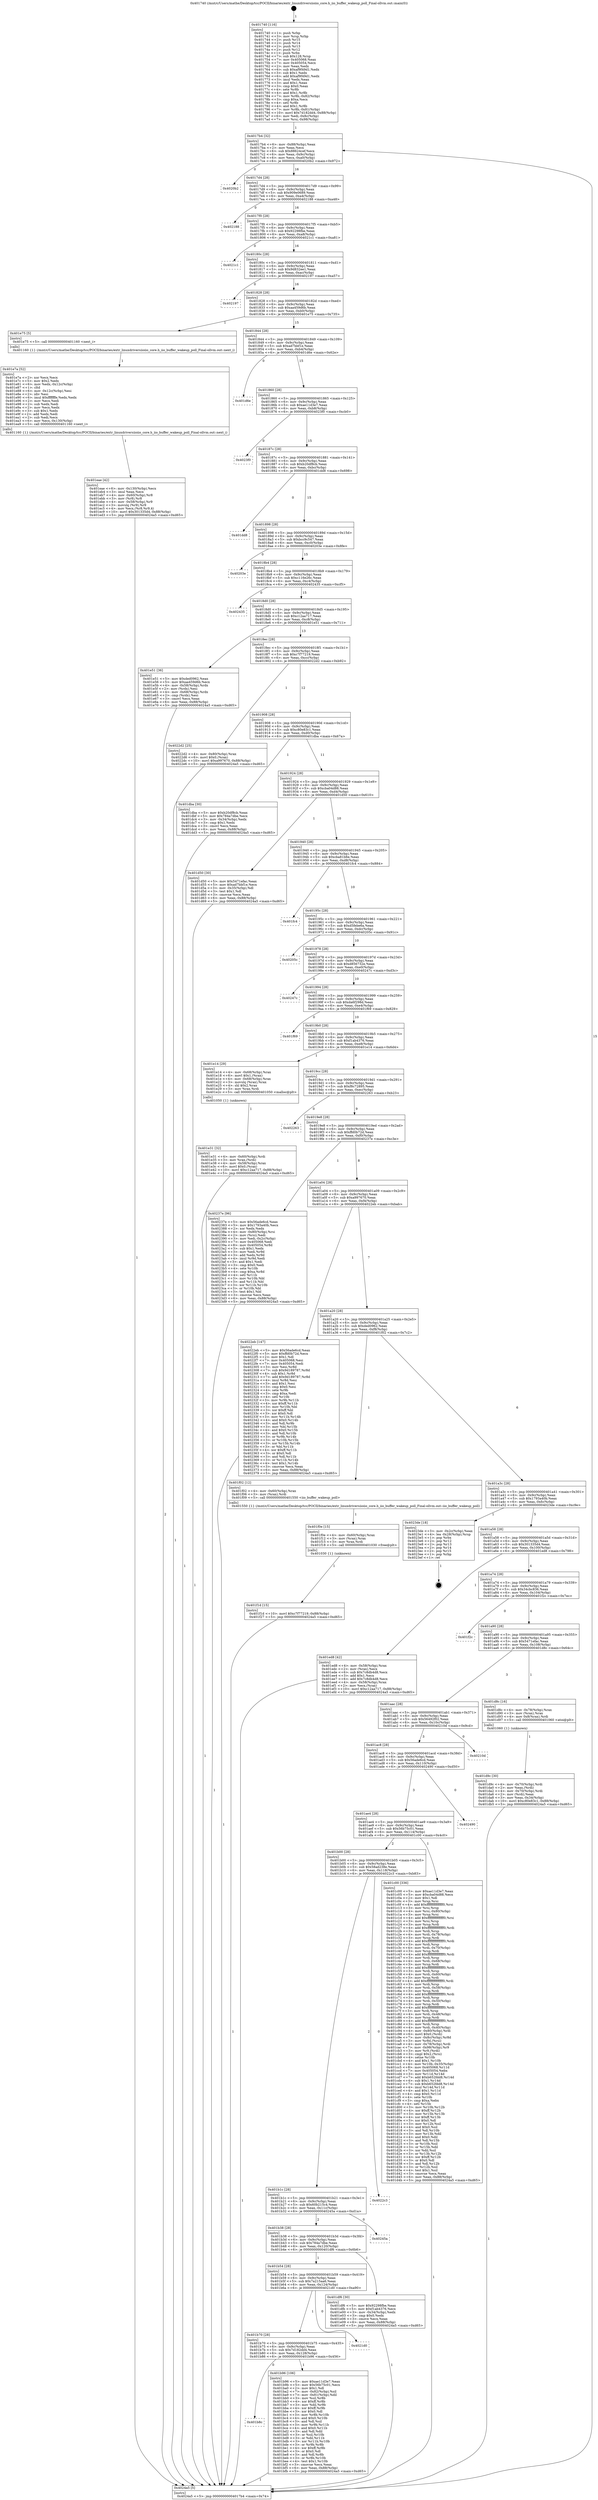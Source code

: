 digraph "0x401740" {
  label = "0x401740 (/mnt/c/Users/mathe/Desktop/tcc/POCII/binaries/extr_linuxdriversiioiio_core.h_iio_buffer_wakeup_poll_Final-ollvm.out::main(0))"
  labelloc = "t"
  node[shape=record]

  Entry [label="",width=0.3,height=0.3,shape=circle,fillcolor=black,style=filled]
  "0x4017b4" [label="{
     0x4017b4 [32]\l
     | [instrs]\l
     &nbsp;&nbsp;0x4017b4 \<+6\>: mov -0x88(%rbp),%eax\l
     &nbsp;&nbsp;0x4017ba \<+2\>: mov %eax,%ecx\l
     &nbsp;&nbsp;0x4017bc \<+6\>: sub $0x88624cef,%ecx\l
     &nbsp;&nbsp;0x4017c2 \<+6\>: mov %eax,-0x9c(%rbp)\l
     &nbsp;&nbsp;0x4017c8 \<+6\>: mov %ecx,-0xa0(%rbp)\l
     &nbsp;&nbsp;0x4017ce \<+6\>: je 00000000004020b2 \<main+0x972\>\l
  }"]
  "0x4020b2" [label="{
     0x4020b2\l
  }", style=dashed]
  "0x4017d4" [label="{
     0x4017d4 [28]\l
     | [instrs]\l
     &nbsp;&nbsp;0x4017d4 \<+5\>: jmp 00000000004017d9 \<main+0x99\>\l
     &nbsp;&nbsp;0x4017d9 \<+6\>: mov -0x9c(%rbp),%eax\l
     &nbsp;&nbsp;0x4017df \<+5\>: sub $0x909e0689,%eax\l
     &nbsp;&nbsp;0x4017e4 \<+6\>: mov %eax,-0xa4(%rbp)\l
     &nbsp;&nbsp;0x4017ea \<+6\>: je 0000000000402188 \<main+0xa48\>\l
  }"]
  Exit [label="",width=0.3,height=0.3,shape=circle,fillcolor=black,style=filled,peripheries=2]
  "0x402188" [label="{
     0x402188\l
  }", style=dashed]
  "0x4017f0" [label="{
     0x4017f0 [28]\l
     | [instrs]\l
     &nbsp;&nbsp;0x4017f0 \<+5\>: jmp 00000000004017f5 \<main+0xb5\>\l
     &nbsp;&nbsp;0x4017f5 \<+6\>: mov -0x9c(%rbp),%eax\l
     &nbsp;&nbsp;0x4017fb \<+5\>: sub $0x92298fbe,%eax\l
     &nbsp;&nbsp;0x401800 \<+6\>: mov %eax,-0xa8(%rbp)\l
     &nbsp;&nbsp;0x401806 \<+6\>: je 00000000004021c1 \<main+0xa81\>\l
  }"]
  "0x401f1d" [label="{
     0x401f1d [15]\l
     | [instrs]\l
     &nbsp;&nbsp;0x401f1d \<+10\>: movl $0xc7f77219,-0x88(%rbp)\l
     &nbsp;&nbsp;0x401f27 \<+5\>: jmp 00000000004024a5 \<main+0xd65\>\l
  }"]
  "0x4021c1" [label="{
     0x4021c1\l
  }", style=dashed]
  "0x40180c" [label="{
     0x40180c [28]\l
     | [instrs]\l
     &nbsp;&nbsp;0x40180c \<+5\>: jmp 0000000000401811 \<main+0xd1\>\l
     &nbsp;&nbsp;0x401811 \<+6\>: mov -0x9c(%rbp),%eax\l
     &nbsp;&nbsp;0x401817 \<+5\>: sub $0x9d832ee1,%eax\l
     &nbsp;&nbsp;0x40181c \<+6\>: mov %eax,-0xac(%rbp)\l
     &nbsp;&nbsp;0x401822 \<+6\>: je 0000000000402197 \<main+0xa57\>\l
  }"]
  "0x401f0e" [label="{
     0x401f0e [15]\l
     | [instrs]\l
     &nbsp;&nbsp;0x401f0e \<+4\>: mov -0x60(%rbp),%rax\l
     &nbsp;&nbsp;0x401f12 \<+3\>: mov (%rax),%rax\l
     &nbsp;&nbsp;0x401f15 \<+3\>: mov %rax,%rdi\l
     &nbsp;&nbsp;0x401f18 \<+5\>: call 0000000000401030 \<free@plt\>\l
     | [calls]\l
     &nbsp;&nbsp;0x401030 \{1\} (unknown)\l
  }"]
  "0x402197" [label="{
     0x402197\l
  }", style=dashed]
  "0x401828" [label="{
     0x401828 [28]\l
     | [instrs]\l
     &nbsp;&nbsp;0x401828 \<+5\>: jmp 000000000040182d \<main+0xed\>\l
     &nbsp;&nbsp;0x40182d \<+6\>: mov -0x9c(%rbp),%eax\l
     &nbsp;&nbsp;0x401833 \<+5\>: sub $0xaa459d6b,%eax\l
     &nbsp;&nbsp;0x401838 \<+6\>: mov %eax,-0xb0(%rbp)\l
     &nbsp;&nbsp;0x40183e \<+6\>: je 0000000000401e75 \<main+0x735\>\l
  }"]
  "0x401eae" [label="{
     0x401eae [42]\l
     | [instrs]\l
     &nbsp;&nbsp;0x401eae \<+6\>: mov -0x130(%rbp),%ecx\l
     &nbsp;&nbsp;0x401eb4 \<+3\>: imul %eax,%ecx\l
     &nbsp;&nbsp;0x401eb7 \<+4\>: mov -0x60(%rbp),%r8\l
     &nbsp;&nbsp;0x401ebb \<+3\>: mov (%r8),%r8\l
     &nbsp;&nbsp;0x401ebe \<+4\>: mov -0x58(%rbp),%r9\l
     &nbsp;&nbsp;0x401ec2 \<+3\>: movslq (%r9),%r9\l
     &nbsp;&nbsp;0x401ec5 \<+4\>: mov %ecx,(%r8,%r9,4)\l
     &nbsp;&nbsp;0x401ec9 \<+10\>: movl $0x301335d4,-0x88(%rbp)\l
     &nbsp;&nbsp;0x401ed3 \<+5\>: jmp 00000000004024a5 \<main+0xd65\>\l
  }"]
  "0x401e75" [label="{
     0x401e75 [5]\l
     | [instrs]\l
     &nbsp;&nbsp;0x401e75 \<+5\>: call 0000000000401160 \<next_i\>\l
     | [calls]\l
     &nbsp;&nbsp;0x401160 \{1\} (/mnt/c/Users/mathe/Desktop/tcc/POCII/binaries/extr_linuxdriversiioiio_core.h_iio_buffer_wakeup_poll_Final-ollvm.out::next_i)\l
  }"]
  "0x401844" [label="{
     0x401844 [28]\l
     | [instrs]\l
     &nbsp;&nbsp;0x401844 \<+5\>: jmp 0000000000401849 \<main+0x109\>\l
     &nbsp;&nbsp;0x401849 \<+6\>: mov -0x9c(%rbp),%eax\l
     &nbsp;&nbsp;0x40184f \<+5\>: sub $0xad7bbf1e,%eax\l
     &nbsp;&nbsp;0x401854 \<+6\>: mov %eax,-0xb4(%rbp)\l
     &nbsp;&nbsp;0x40185a \<+6\>: je 0000000000401d6e \<main+0x62e\>\l
  }"]
  "0x401e7a" [label="{
     0x401e7a [52]\l
     | [instrs]\l
     &nbsp;&nbsp;0x401e7a \<+2\>: xor %ecx,%ecx\l
     &nbsp;&nbsp;0x401e7c \<+5\>: mov $0x2,%edx\l
     &nbsp;&nbsp;0x401e81 \<+6\>: mov %edx,-0x12c(%rbp)\l
     &nbsp;&nbsp;0x401e87 \<+1\>: cltd\l
     &nbsp;&nbsp;0x401e88 \<+6\>: mov -0x12c(%rbp),%esi\l
     &nbsp;&nbsp;0x401e8e \<+2\>: idiv %esi\l
     &nbsp;&nbsp;0x401e90 \<+6\>: imul $0xfffffffe,%edx,%edx\l
     &nbsp;&nbsp;0x401e96 \<+2\>: mov %ecx,%edi\l
     &nbsp;&nbsp;0x401e98 \<+2\>: sub %edx,%edi\l
     &nbsp;&nbsp;0x401e9a \<+2\>: mov %ecx,%edx\l
     &nbsp;&nbsp;0x401e9c \<+3\>: sub $0x1,%edx\l
     &nbsp;&nbsp;0x401e9f \<+2\>: add %edx,%edi\l
     &nbsp;&nbsp;0x401ea1 \<+2\>: sub %edi,%ecx\l
     &nbsp;&nbsp;0x401ea3 \<+6\>: mov %ecx,-0x130(%rbp)\l
     &nbsp;&nbsp;0x401ea9 \<+5\>: call 0000000000401160 \<next_i\>\l
     | [calls]\l
     &nbsp;&nbsp;0x401160 \{1\} (/mnt/c/Users/mathe/Desktop/tcc/POCII/binaries/extr_linuxdriversiioiio_core.h_iio_buffer_wakeup_poll_Final-ollvm.out::next_i)\l
  }"]
  "0x401d6e" [label="{
     0x401d6e\l
  }", style=dashed]
  "0x401860" [label="{
     0x401860 [28]\l
     | [instrs]\l
     &nbsp;&nbsp;0x401860 \<+5\>: jmp 0000000000401865 \<main+0x125\>\l
     &nbsp;&nbsp;0x401865 \<+6\>: mov -0x9c(%rbp),%eax\l
     &nbsp;&nbsp;0x40186b \<+5\>: sub $0xae11d3e7,%eax\l
     &nbsp;&nbsp;0x401870 \<+6\>: mov %eax,-0xb8(%rbp)\l
     &nbsp;&nbsp;0x401876 \<+6\>: je 00000000004023f0 \<main+0xcb0\>\l
  }"]
  "0x401e31" [label="{
     0x401e31 [32]\l
     | [instrs]\l
     &nbsp;&nbsp;0x401e31 \<+4\>: mov -0x60(%rbp),%rdi\l
     &nbsp;&nbsp;0x401e35 \<+3\>: mov %rax,(%rdi)\l
     &nbsp;&nbsp;0x401e38 \<+4\>: mov -0x58(%rbp),%rax\l
     &nbsp;&nbsp;0x401e3c \<+6\>: movl $0x0,(%rax)\l
     &nbsp;&nbsp;0x401e42 \<+10\>: movl $0xc12aa717,-0x88(%rbp)\l
     &nbsp;&nbsp;0x401e4c \<+5\>: jmp 00000000004024a5 \<main+0xd65\>\l
  }"]
  "0x4023f0" [label="{
     0x4023f0\l
  }", style=dashed]
  "0x40187c" [label="{
     0x40187c [28]\l
     | [instrs]\l
     &nbsp;&nbsp;0x40187c \<+5\>: jmp 0000000000401881 \<main+0x141\>\l
     &nbsp;&nbsp;0x401881 \<+6\>: mov -0x9c(%rbp),%eax\l
     &nbsp;&nbsp;0x401887 \<+5\>: sub $0xb20df8cb,%eax\l
     &nbsp;&nbsp;0x40188c \<+6\>: mov %eax,-0xbc(%rbp)\l
     &nbsp;&nbsp;0x401892 \<+6\>: je 0000000000401dd8 \<main+0x698\>\l
  }"]
  "0x401d9c" [label="{
     0x401d9c [30]\l
     | [instrs]\l
     &nbsp;&nbsp;0x401d9c \<+4\>: mov -0x70(%rbp),%rdi\l
     &nbsp;&nbsp;0x401da0 \<+2\>: mov %eax,(%rdi)\l
     &nbsp;&nbsp;0x401da2 \<+4\>: mov -0x70(%rbp),%rdi\l
     &nbsp;&nbsp;0x401da6 \<+2\>: mov (%rdi),%eax\l
     &nbsp;&nbsp;0x401da8 \<+3\>: mov %eax,-0x34(%rbp)\l
     &nbsp;&nbsp;0x401dab \<+10\>: movl $0xc80e83c1,-0x88(%rbp)\l
     &nbsp;&nbsp;0x401db5 \<+5\>: jmp 00000000004024a5 \<main+0xd65\>\l
  }"]
  "0x401dd8" [label="{
     0x401dd8\l
  }", style=dashed]
  "0x401898" [label="{
     0x401898 [28]\l
     | [instrs]\l
     &nbsp;&nbsp;0x401898 \<+5\>: jmp 000000000040189d \<main+0x15d\>\l
     &nbsp;&nbsp;0x40189d \<+6\>: mov -0x9c(%rbp),%eax\l
     &nbsp;&nbsp;0x4018a3 \<+5\>: sub $0xbcc9c547,%eax\l
     &nbsp;&nbsp;0x4018a8 \<+6\>: mov %eax,-0xc0(%rbp)\l
     &nbsp;&nbsp;0x4018ae \<+6\>: je 000000000040203e \<main+0x8fe\>\l
  }"]
  "0x401740" [label="{
     0x401740 [116]\l
     | [instrs]\l
     &nbsp;&nbsp;0x401740 \<+1\>: push %rbp\l
     &nbsp;&nbsp;0x401741 \<+3\>: mov %rsp,%rbp\l
     &nbsp;&nbsp;0x401744 \<+2\>: push %r15\l
     &nbsp;&nbsp;0x401746 \<+2\>: push %r14\l
     &nbsp;&nbsp;0x401748 \<+2\>: push %r13\l
     &nbsp;&nbsp;0x40174a \<+2\>: push %r12\l
     &nbsp;&nbsp;0x40174c \<+1\>: push %rbx\l
     &nbsp;&nbsp;0x40174d \<+7\>: sub $0x128,%rsp\l
     &nbsp;&nbsp;0x401754 \<+7\>: mov 0x405068,%eax\l
     &nbsp;&nbsp;0x40175b \<+7\>: mov 0x405054,%ecx\l
     &nbsp;&nbsp;0x401762 \<+2\>: mov %eax,%edx\l
     &nbsp;&nbsp;0x401764 \<+6\>: sub $0xaf9f49d1,%edx\l
     &nbsp;&nbsp;0x40176a \<+3\>: sub $0x1,%edx\l
     &nbsp;&nbsp;0x40176d \<+6\>: add $0xaf9f49d1,%edx\l
     &nbsp;&nbsp;0x401773 \<+3\>: imul %edx,%eax\l
     &nbsp;&nbsp;0x401776 \<+3\>: and $0x1,%eax\l
     &nbsp;&nbsp;0x401779 \<+3\>: cmp $0x0,%eax\l
     &nbsp;&nbsp;0x40177c \<+4\>: sete %r8b\l
     &nbsp;&nbsp;0x401780 \<+4\>: and $0x1,%r8b\l
     &nbsp;&nbsp;0x401784 \<+7\>: mov %r8b,-0x82(%rbp)\l
     &nbsp;&nbsp;0x40178b \<+3\>: cmp $0xa,%ecx\l
     &nbsp;&nbsp;0x40178e \<+4\>: setl %r8b\l
     &nbsp;&nbsp;0x401792 \<+4\>: and $0x1,%r8b\l
     &nbsp;&nbsp;0x401796 \<+7\>: mov %r8b,-0x81(%rbp)\l
     &nbsp;&nbsp;0x40179d \<+10\>: movl $0x7d182dd4,-0x88(%rbp)\l
     &nbsp;&nbsp;0x4017a7 \<+6\>: mov %edi,-0x8c(%rbp)\l
     &nbsp;&nbsp;0x4017ad \<+7\>: mov %rsi,-0x98(%rbp)\l
  }"]
  "0x40203e" [label="{
     0x40203e\l
  }", style=dashed]
  "0x4018b4" [label="{
     0x4018b4 [28]\l
     | [instrs]\l
     &nbsp;&nbsp;0x4018b4 \<+5\>: jmp 00000000004018b9 \<main+0x179\>\l
     &nbsp;&nbsp;0x4018b9 \<+6\>: mov -0x9c(%rbp),%eax\l
     &nbsp;&nbsp;0x4018bf \<+5\>: sub $0xc116e26c,%eax\l
     &nbsp;&nbsp;0x4018c4 \<+6\>: mov %eax,-0xc4(%rbp)\l
     &nbsp;&nbsp;0x4018ca \<+6\>: je 0000000000402435 \<main+0xcf5\>\l
  }"]
  "0x4024a5" [label="{
     0x4024a5 [5]\l
     | [instrs]\l
     &nbsp;&nbsp;0x4024a5 \<+5\>: jmp 00000000004017b4 \<main+0x74\>\l
  }"]
  "0x402435" [label="{
     0x402435\l
  }", style=dashed]
  "0x4018d0" [label="{
     0x4018d0 [28]\l
     | [instrs]\l
     &nbsp;&nbsp;0x4018d0 \<+5\>: jmp 00000000004018d5 \<main+0x195\>\l
     &nbsp;&nbsp;0x4018d5 \<+6\>: mov -0x9c(%rbp),%eax\l
     &nbsp;&nbsp;0x4018db \<+5\>: sub $0xc12aa717,%eax\l
     &nbsp;&nbsp;0x4018e0 \<+6\>: mov %eax,-0xc8(%rbp)\l
     &nbsp;&nbsp;0x4018e6 \<+6\>: je 0000000000401e51 \<main+0x711\>\l
  }"]
  "0x401b8c" [label="{
     0x401b8c\l
  }", style=dashed]
  "0x401e51" [label="{
     0x401e51 [36]\l
     | [instrs]\l
     &nbsp;&nbsp;0x401e51 \<+5\>: mov $0xded0962,%eax\l
     &nbsp;&nbsp;0x401e56 \<+5\>: mov $0xaa459d6b,%ecx\l
     &nbsp;&nbsp;0x401e5b \<+4\>: mov -0x58(%rbp),%rdx\l
     &nbsp;&nbsp;0x401e5f \<+2\>: mov (%rdx),%esi\l
     &nbsp;&nbsp;0x401e61 \<+4\>: mov -0x68(%rbp),%rdx\l
     &nbsp;&nbsp;0x401e65 \<+2\>: cmp (%rdx),%esi\l
     &nbsp;&nbsp;0x401e67 \<+3\>: cmovl %ecx,%eax\l
     &nbsp;&nbsp;0x401e6a \<+6\>: mov %eax,-0x88(%rbp)\l
     &nbsp;&nbsp;0x401e70 \<+5\>: jmp 00000000004024a5 \<main+0xd65\>\l
  }"]
  "0x4018ec" [label="{
     0x4018ec [28]\l
     | [instrs]\l
     &nbsp;&nbsp;0x4018ec \<+5\>: jmp 00000000004018f1 \<main+0x1b1\>\l
     &nbsp;&nbsp;0x4018f1 \<+6\>: mov -0x9c(%rbp),%eax\l
     &nbsp;&nbsp;0x4018f7 \<+5\>: sub $0xc7f77219,%eax\l
     &nbsp;&nbsp;0x4018fc \<+6\>: mov %eax,-0xcc(%rbp)\l
     &nbsp;&nbsp;0x401902 \<+6\>: je 00000000004022d2 \<main+0xb92\>\l
  }"]
  "0x401b96" [label="{
     0x401b96 [106]\l
     | [instrs]\l
     &nbsp;&nbsp;0x401b96 \<+5\>: mov $0xae11d3e7,%eax\l
     &nbsp;&nbsp;0x401b9b \<+5\>: mov $0x56b75c01,%ecx\l
     &nbsp;&nbsp;0x401ba0 \<+2\>: mov $0x1,%dl\l
     &nbsp;&nbsp;0x401ba2 \<+7\>: mov -0x82(%rbp),%sil\l
     &nbsp;&nbsp;0x401ba9 \<+7\>: mov -0x81(%rbp),%dil\l
     &nbsp;&nbsp;0x401bb0 \<+3\>: mov %sil,%r8b\l
     &nbsp;&nbsp;0x401bb3 \<+4\>: xor $0xff,%r8b\l
     &nbsp;&nbsp;0x401bb7 \<+3\>: mov %dil,%r9b\l
     &nbsp;&nbsp;0x401bba \<+4\>: xor $0xff,%r9b\l
     &nbsp;&nbsp;0x401bbe \<+3\>: xor $0x0,%dl\l
     &nbsp;&nbsp;0x401bc1 \<+3\>: mov %r8b,%r10b\l
     &nbsp;&nbsp;0x401bc4 \<+4\>: and $0x0,%r10b\l
     &nbsp;&nbsp;0x401bc8 \<+3\>: and %dl,%sil\l
     &nbsp;&nbsp;0x401bcb \<+3\>: mov %r9b,%r11b\l
     &nbsp;&nbsp;0x401bce \<+4\>: and $0x0,%r11b\l
     &nbsp;&nbsp;0x401bd2 \<+3\>: and %dl,%dil\l
     &nbsp;&nbsp;0x401bd5 \<+3\>: or %sil,%r10b\l
     &nbsp;&nbsp;0x401bd8 \<+3\>: or %dil,%r11b\l
     &nbsp;&nbsp;0x401bdb \<+3\>: xor %r11b,%r10b\l
     &nbsp;&nbsp;0x401bde \<+3\>: or %r9b,%r8b\l
     &nbsp;&nbsp;0x401be1 \<+4\>: xor $0xff,%r8b\l
     &nbsp;&nbsp;0x401be5 \<+3\>: or $0x0,%dl\l
     &nbsp;&nbsp;0x401be8 \<+3\>: and %dl,%r8b\l
     &nbsp;&nbsp;0x401beb \<+3\>: or %r8b,%r10b\l
     &nbsp;&nbsp;0x401bee \<+4\>: test $0x1,%r10b\l
     &nbsp;&nbsp;0x401bf2 \<+3\>: cmovne %ecx,%eax\l
     &nbsp;&nbsp;0x401bf5 \<+6\>: mov %eax,-0x88(%rbp)\l
     &nbsp;&nbsp;0x401bfb \<+5\>: jmp 00000000004024a5 \<main+0xd65\>\l
  }"]
  "0x4022d2" [label="{
     0x4022d2 [25]\l
     | [instrs]\l
     &nbsp;&nbsp;0x4022d2 \<+4\>: mov -0x80(%rbp),%rax\l
     &nbsp;&nbsp;0x4022d6 \<+6\>: movl $0x0,(%rax)\l
     &nbsp;&nbsp;0x4022dc \<+10\>: movl $0xa997670,-0x88(%rbp)\l
     &nbsp;&nbsp;0x4022e6 \<+5\>: jmp 00000000004024a5 \<main+0xd65\>\l
  }"]
  "0x401908" [label="{
     0x401908 [28]\l
     | [instrs]\l
     &nbsp;&nbsp;0x401908 \<+5\>: jmp 000000000040190d \<main+0x1cd\>\l
     &nbsp;&nbsp;0x40190d \<+6\>: mov -0x9c(%rbp),%eax\l
     &nbsp;&nbsp;0x401913 \<+5\>: sub $0xc80e83c1,%eax\l
     &nbsp;&nbsp;0x401918 \<+6\>: mov %eax,-0xd0(%rbp)\l
     &nbsp;&nbsp;0x40191e \<+6\>: je 0000000000401dba \<main+0x67a\>\l
  }"]
  "0x401b70" [label="{
     0x401b70 [28]\l
     | [instrs]\l
     &nbsp;&nbsp;0x401b70 \<+5\>: jmp 0000000000401b75 \<main+0x435\>\l
     &nbsp;&nbsp;0x401b75 \<+6\>: mov -0x9c(%rbp),%eax\l
     &nbsp;&nbsp;0x401b7b \<+5\>: sub $0x7d182dd4,%eax\l
     &nbsp;&nbsp;0x401b80 \<+6\>: mov %eax,-0x128(%rbp)\l
     &nbsp;&nbsp;0x401b86 \<+6\>: je 0000000000401b96 \<main+0x456\>\l
  }"]
  "0x401dba" [label="{
     0x401dba [30]\l
     | [instrs]\l
     &nbsp;&nbsp;0x401dba \<+5\>: mov $0xb20df8cb,%eax\l
     &nbsp;&nbsp;0x401dbf \<+5\>: mov $0x784a7dbe,%ecx\l
     &nbsp;&nbsp;0x401dc4 \<+3\>: mov -0x34(%rbp),%edx\l
     &nbsp;&nbsp;0x401dc7 \<+3\>: cmp $0x1,%edx\l
     &nbsp;&nbsp;0x401dca \<+3\>: cmovl %ecx,%eax\l
     &nbsp;&nbsp;0x401dcd \<+6\>: mov %eax,-0x88(%rbp)\l
     &nbsp;&nbsp;0x401dd3 \<+5\>: jmp 00000000004024a5 \<main+0xd65\>\l
  }"]
  "0x401924" [label="{
     0x401924 [28]\l
     | [instrs]\l
     &nbsp;&nbsp;0x401924 \<+5\>: jmp 0000000000401929 \<main+0x1e9\>\l
     &nbsp;&nbsp;0x401929 \<+6\>: mov -0x9c(%rbp),%eax\l
     &nbsp;&nbsp;0x40192f \<+5\>: sub $0xcba04d88,%eax\l
     &nbsp;&nbsp;0x401934 \<+6\>: mov %eax,-0xd4(%rbp)\l
     &nbsp;&nbsp;0x40193a \<+6\>: je 0000000000401d50 \<main+0x610\>\l
  }"]
  "0x4021d0" [label="{
     0x4021d0\l
  }", style=dashed]
  "0x401d50" [label="{
     0x401d50 [30]\l
     | [instrs]\l
     &nbsp;&nbsp;0x401d50 \<+5\>: mov $0x5471efac,%eax\l
     &nbsp;&nbsp;0x401d55 \<+5\>: mov $0xad7bbf1e,%ecx\l
     &nbsp;&nbsp;0x401d5a \<+3\>: mov -0x35(%rbp),%dl\l
     &nbsp;&nbsp;0x401d5d \<+3\>: test $0x1,%dl\l
     &nbsp;&nbsp;0x401d60 \<+3\>: cmovne %ecx,%eax\l
     &nbsp;&nbsp;0x401d63 \<+6\>: mov %eax,-0x88(%rbp)\l
     &nbsp;&nbsp;0x401d69 \<+5\>: jmp 00000000004024a5 \<main+0xd65\>\l
  }"]
  "0x401940" [label="{
     0x401940 [28]\l
     | [instrs]\l
     &nbsp;&nbsp;0x401940 \<+5\>: jmp 0000000000401945 \<main+0x205\>\l
     &nbsp;&nbsp;0x401945 \<+6\>: mov -0x9c(%rbp),%eax\l
     &nbsp;&nbsp;0x40194b \<+5\>: sub $0xcba81b6e,%eax\l
     &nbsp;&nbsp;0x401950 \<+6\>: mov %eax,-0xd8(%rbp)\l
     &nbsp;&nbsp;0x401956 \<+6\>: je 0000000000401fc4 \<main+0x884\>\l
  }"]
  "0x401b54" [label="{
     0x401b54 [28]\l
     | [instrs]\l
     &nbsp;&nbsp;0x401b54 \<+5\>: jmp 0000000000401b59 \<main+0x419\>\l
     &nbsp;&nbsp;0x401b59 \<+6\>: mov -0x9c(%rbp),%eax\l
     &nbsp;&nbsp;0x401b5f \<+5\>: sub $0x7a215aa6,%eax\l
     &nbsp;&nbsp;0x401b64 \<+6\>: mov %eax,-0x124(%rbp)\l
     &nbsp;&nbsp;0x401b6a \<+6\>: je 00000000004021d0 \<main+0xa90\>\l
  }"]
  "0x401fc4" [label="{
     0x401fc4\l
  }", style=dashed]
  "0x40195c" [label="{
     0x40195c [28]\l
     | [instrs]\l
     &nbsp;&nbsp;0x40195c \<+5\>: jmp 0000000000401961 \<main+0x221\>\l
     &nbsp;&nbsp;0x401961 \<+6\>: mov -0x9c(%rbp),%eax\l
     &nbsp;&nbsp;0x401967 \<+5\>: sub $0xd5febe6a,%eax\l
     &nbsp;&nbsp;0x40196c \<+6\>: mov %eax,-0xdc(%rbp)\l
     &nbsp;&nbsp;0x401972 \<+6\>: je 000000000040205c \<main+0x91c\>\l
  }"]
  "0x401df6" [label="{
     0x401df6 [30]\l
     | [instrs]\l
     &nbsp;&nbsp;0x401df6 \<+5\>: mov $0x92298fbe,%eax\l
     &nbsp;&nbsp;0x401dfb \<+5\>: mov $0xf1ab4376,%ecx\l
     &nbsp;&nbsp;0x401e00 \<+3\>: mov -0x34(%rbp),%edx\l
     &nbsp;&nbsp;0x401e03 \<+3\>: cmp $0x0,%edx\l
     &nbsp;&nbsp;0x401e06 \<+3\>: cmove %ecx,%eax\l
     &nbsp;&nbsp;0x401e09 \<+6\>: mov %eax,-0x88(%rbp)\l
     &nbsp;&nbsp;0x401e0f \<+5\>: jmp 00000000004024a5 \<main+0xd65\>\l
  }"]
  "0x40205c" [label="{
     0x40205c\l
  }", style=dashed]
  "0x401978" [label="{
     0x401978 [28]\l
     | [instrs]\l
     &nbsp;&nbsp;0x401978 \<+5\>: jmp 000000000040197d \<main+0x23d\>\l
     &nbsp;&nbsp;0x40197d \<+6\>: mov -0x9c(%rbp),%eax\l
     &nbsp;&nbsp;0x401983 \<+5\>: sub $0xd856732e,%eax\l
     &nbsp;&nbsp;0x401988 \<+6\>: mov %eax,-0xe0(%rbp)\l
     &nbsp;&nbsp;0x40198e \<+6\>: je 000000000040247c \<main+0xd3c\>\l
  }"]
  "0x401b38" [label="{
     0x401b38 [28]\l
     | [instrs]\l
     &nbsp;&nbsp;0x401b38 \<+5\>: jmp 0000000000401b3d \<main+0x3fd\>\l
     &nbsp;&nbsp;0x401b3d \<+6\>: mov -0x9c(%rbp),%eax\l
     &nbsp;&nbsp;0x401b43 \<+5\>: sub $0x784a7dbe,%eax\l
     &nbsp;&nbsp;0x401b48 \<+6\>: mov %eax,-0x120(%rbp)\l
     &nbsp;&nbsp;0x401b4e \<+6\>: je 0000000000401df6 \<main+0x6b6\>\l
  }"]
  "0x40247c" [label="{
     0x40247c\l
  }", style=dashed]
  "0x401994" [label="{
     0x401994 [28]\l
     | [instrs]\l
     &nbsp;&nbsp;0x401994 \<+5\>: jmp 0000000000401999 \<main+0x259\>\l
     &nbsp;&nbsp;0x401999 \<+6\>: mov -0x9c(%rbp),%eax\l
     &nbsp;&nbsp;0x40199f \<+5\>: sub $0xda6f298d,%eax\l
     &nbsp;&nbsp;0x4019a4 \<+6\>: mov %eax,-0xe4(%rbp)\l
     &nbsp;&nbsp;0x4019aa \<+6\>: je 0000000000401f69 \<main+0x829\>\l
  }"]
  "0x40245a" [label="{
     0x40245a\l
  }", style=dashed]
  "0x401f69" [label="{
     0x401f69\l
  }", style=dashed]
  "0x4019b0" [label="{
     0x4019b0 [28]\l
     | [instrs]\l
     &nbsp;&nbsp;0x4019b0 \<+5\>: jmp 00000000004019b5 \<main+0x275\>\l
     &nbsp;&nbsp;0x4019b5 \<+6\>: mov -0x9c(%rbp),%eax\l
     &nbsp;&nbsp;0x4019bb \<+5\>: sub $0xf1ab4376,%eax\l
     &nbsp;&nbsp;0x4019c0 \<+6\>: mov %eax,-0xe8(%rbp)\l
     &nbsp;&nbsp;0x4019c6 \<+6\>: je 0000000000401e14 \<main+0x6d4\>\l
  }"]
  "0x401b1c" [label="{
     0x401b1c [28]\l
     | [instrs]\l
     &nbsp;&nbsp;0x401b1c \<+5\>: jmp 0000000000401b21 \<main+0x3e1\>\l
     &nbsp;&nbsp;0x401b21 \<+6\>: mov -0x9c(%rbp),%eax\l
     &nbsp;&nbsp;0x401b27 \<+5\>: sub $0x60b215c4,%eax\l
     &nbsp;&nbsp;0x401b2c \<+6\>: mov %eax,-0x11c(%rbp)\l
     &nbsp;&nbsp;0x401b32 \<+6\>: je 000000000040245a \<main+0xd1a\>\l
  }"]
  "0x401e14" [label="{
     0x401e14 [29]\l
     | [instrs]\l
     &nbsp;&nbsp;0x401e14 \<+4\>: mov -0x68(%rbp),%rax\l
     &nbsp;&nbsp;0x401e18 \<+6\>: movl $0x1,(%rax)\l
     &nbsp;&nbsp;0x401e1e \<+4\>: mov -0x68(%rbp),%rax\l
     &nbsp;&nbsp;0x401e22 \<+3\>: movslq (%rax),%rax\l
     &nbsp;&nbsp;0x401e25 \<+4\>: shl $0x2,%rax\l
     &nbsp;&nbsp;0x401e29 \<+3\>: mov %rax,%rdi\l
     &nbsp;&nbsp;0x401e2c \<+5\>: call 0000000000401050 \<malloc@plt\>\l
     | [calls]\l
     &nbsp;&nbsp;0x401050 \{1\} (unknown)\l
  }"]
  "0x4019cc" [label="{
     0x4019cc [28]\l
     | [instrs]\l
     &nbsp;&nbsp;0x4019cc \<+5\>: jmp 00000000004019d1 \<main+0x291\>\l
     &nbsp;&nbsp;0x4019d1 \<+6\>: mov -0x9c(%rbp),%eax\l
     &nbsp;&nbsp;0x4019d7 \<+5\>: sub $0xf8c72895,%eax\l
     &nbsp;&nbsp;0x4019dc \<+6\>: mov %eax,-0xec(%rbp)\l
     &nbsp;&nbsp;0x4019e2 \<+6\>: je 0000000000402263 \<main+0xb23\>\l
  }"]
  "0x4022c3" [label="{
     0x4022c3\l
  }", style=dashed]
  "0x402263" [label="{
     0x402263\l
  }", style=dashed]
  "0x4019e8" [label="{
     0x4019e8 [28]\l
     | [instrs]\l
     &nbsp;&nbsp;0x4019e8 \<+5\>: jmp 00000000004019ed \<main+0x2ad\>\l
     &nbsp;&nbsp;0x4019ed \<+6\>: mov -0x9c(%rbp),%eax\l
     &nbsp;&nbsp;0x4019f3 \<+5\>: sub $0xffd0b72d,%eax\l
     &nbsp;&nbsp;0x4019f8 \<+6\>: mov %eax,-0xf0(%rbp)\l
     &nbsp;&nbsp;0x4019fe \<+6\>: je 000000000040237e \<main+0xc3e\>\l
  }"]
  "0x401b00" [label="{
     0x401b00 [28]\l
     | [instrs]\l
     &nbsp;&nbsp;0x401b00 \<+5\>: jmp 0000000000401b05 \<main+0x3c5\>\l
     &nbsp;&nbsp;0x401b05 \<+6\>: mov -0x9c(%rbp),%eax\l
     &nbsp;&nbsp;0x401b0b \<+5\>: sub $0x58ad238e,%eax\l
     &nbsp;&nbsp;0x401b10 \<+6\>: mov %eax,-0x118(%rbp)\l
     &nbsp;&nbsp;0x401b16 \<+6\>: je 00000000004022c3 \<main+0xb83\>\l
  }"]
  "0x40237e" [label="{
     0x40237e [96]\l
     | [instrs]\l
     &nbsp;&nbsp;0x40237e \<+5\>: mov $0x56ade6cd,%eax\l
     &nbsp;&nbsp;0x402383 \<+5\>: mov $0x1793a40b,%ecx\l
     &nbsp;&nbsp;0x402388 \<+2\>: xor %edx,%edx\l
     &nbsp;&nbsp;0x40238a \<+4\>: mov -0x80(%rbp),%rsi\l
     &nbsp;&nbsp;0x40238e \<+2\>: mov (%rsi),%edi\l
     &nbsp;&nbsp;0x402390 \<+3\>: mov %edi,-0x2c(%rbp)\l
     &nbsp;&nbsp;0x402393 \<+7\>: mov 0x405068,%edi\l
     &nbsp;&nbsp;0x40239a \<+8\>: mov 0x405054,%r8d\l
     &nbsp;&nbsp;0x4023a2 \<+3\>: sub $0x1,%edx\l
     &nbsp;&nbsp;0x4023a5 \<+3\>: mov %edi,%r9d\l
     &nbsp;&nbsp;0x4023a8 \<+3\>: add %edx,%r9d\l
     &nbsp;&nbsp;0x4023ab \<+4\>: imul %r9d,%edi\l
     &nbsp;&nbsp;0x4023af \<+3\>: and $0x1,%edi\l
     &nbsp;&nbsp;0x4023b2 \<+3\>: cmp $0x0,%edi\l
     &nbsp;&nbsp;0x4023b5 \<+4\>: sete %r10b\l
     &nbsp;&nbsp;0x4023b9 \<+4\>: cmp $0xa,%r8d\l
     &nbsp;&nbsp;0x4023bd \<+4\>: setl %r11b\l
     &nbsp;&nbsp;0x4023c1 \<+3\>: mov %r10b,%bl\l
     &nbsp;&nbsp;0x4023c4 \<+3\>: and %r11b,%bl\l
     &nbsp;&nbsp;0x4023c7 \<+3\>: xor %r11b,%r10b\l
     &nbsp;&nbsp;0x4023ca \<+3\>: or %r10b,%bl\l
     &nbsp;&nbsp;0x4023cd \<+3\>: test $0x1,%bl\l
     &nbsp;&nbsp;0x4023d0 \<+3\>: cmovne %ecx,%eax\l
     &nbsp;&nbsp;0x4023d3 \<+6\>: mov %eax,-0x88(%rbp)\l
     &nbsp;&nbsp;0x4023d9 \<+5\>: jmp 00000000004024a5 \<main+0xd65\>\l
  }"]
  "0x401a04" [label="{
     0x401a04 [28]\l
     | [instrs]\l
     &nbsp;&nbsp;0x401a04 \<+5\>: jmp 0000000000401a09 \<main+0x2c9\>\l
     &nbsp;&nbsp;0x401a09 \<+6\>: mov -0x9c(%rbp),%eax\l
     &nbsp;&nbsp;0x401a0f \<+5\>: sub $0xa997670,%eax\l
     &nbsp;&nbsp;0x401a14 \<+6\>: mov %eax,-0xf4(%rbp)\l
     &nbsp;&nbsp;0x401a1a \<+6\>: je 00000000004022eb \<main+0xbab\>\l
  }"]
  "0x401c00" [label="{
     0x401c00 [336]\l
     | [instrs]\l
     &nbsp;&nbsp;0x401c00 \<+5\>: mov $0xae11d3e7,%eax\l
     &nbsp;&nbsp;0x401c05 \<+5\>: mov $0xcba04d88,%ecx\l
     &nbsp;&nbsp;0x401c0a \<+2\>: mov $0x1,%dl\l
     &nbsp;&nbsp;0x401c0c \<+3\>: mov %rsp,%rsi\l
     &nbsp;&nbsp;0x401c0f \<+4\>: add $0xfffffffffffffff0,%rsi\l
     &nbsp;&nbsp;0x401c13 \<+3\>: mov %rsi,%rsp\l
     &nbsp;&nbsp;0x401c16 \<+4\>: mov %rsi,-0x80(%rbp)\l
     &nbsp;&nbsp;0x401c1a \<+3\>: mov %rsp,%rsi\l
     &nbsp;&nbsp;0x401c1d \<+4\>: add $0xfffffffffffffff0,%rsi\l
     &nbsp;&nbsp;0x401c21 \<+3\>: mov %rsi,%rsp\l
     &nbsp;&nbsp;0x401c24 \<+3\>: mov %rsp,%rdi\l
     &nbsp;&nbsp;0x401c27 \<+4\>: add $0xfffffffffffffff0,%rdi\l
     &nbsp;&nbsp;0x401c2b \<+3\>: mov %rdi,%rsp\l
     &nbsp;&nbsp;0x401c2e \<+4\>: mov %rdi,-0x78(%rbp)\l
     &nbsp;&nbsp;0x401c32 \<+3\>: mov %rsp,%rdi\l
     &nbsp;&nbsp;0x401c35 \<+4\>: add $0xfffffffffffffff0,%rdi\l
     &nbsp;&nbsp;0x401c39 \<+3\>: mov %rdi,%rsp\l
     &nbsp;&nbsp;0x401c3c \<+4\>: mov %rdi,-0x70(%rbp)\l
     &nbsp;&nbsp;0x401c40 \<+3\>: mov %rsp,%rdi\l
     &nbsp;&nbsp;0x401c43 \<+4\>: add $0xfffffffffffffff0,%rdi\l
     &nbsp;&nbsp;0x401c47 \<+3\>: mov %rdi,%rsp\l
     &nbsp;&nbsp;0x401c4a \<+4\>: mov %rdi,-0x68(%rbp)\l
     &nbsp;&nbsp;0x401c4e \<+3\>: mov %rsp,%rdi\l
     &nbsp;&nbsp;0x401c51 \<+4\>: add $0xfffffffffffffff0,%rdi\l
     &nbsp;&nbsp;0x401c55 \<+3\>: mov %rdi,%rsp\l
     &nbsp;&nbsp;0x401c58 \<+4\>: mov %rdi,-0x60(%rbp)\l
     &nbsp;&nbsp;0x401c5c \<+3\>: mov %rsp,%rdi\l
     &nbsp;&nbsp;0x401c5f \<+4\>: add $0xfffffffffffffff0,%rdi\l
     &nbsp;&nbsp;0x401c63 \<+3\>: mov %rdi,%rsp\l
     &nbsp;&nbsp;0x401c66 \<+4\>: mov %rdi,-0x58(%rbp)\l
     &nbsp;&nbsp;0x401c6a \<+3\>: mov %rsp,%rdi\l
     &nbsp;&nbsp;0x401c6d \<+4\>: add $0xfffffffffffffff0,%rdi\l
     &nbsp;&nbsp;0x401c71 \<+3\>: mov %rdi,%rsp\l
     &nbsp;&nbsp;0x401c74 \<+4\>: mov %rdi,-0x50(%rbp)\l
     &nbsp;&nbsp;0x401c78 \<+3\>: mov %rsp,%rdi\l
     &nbsp;&nbsp;0x401c7b \<+4\>: add $0xfffffffffffffff0,%rdi\l
     &nbsp;&nbsp;0x401c7f \<+3\>: mov %rdi,%rsp\l
     &nbsp;&nbsp;0x401c82 \<+4\>: mov %rdi,-0x48(%rbp)\l
     &nbsp;&nbsp;0x401c86 \<+3\>: mov %rsp,%rdi\l
     &nbsp;&nbsp;0x401c89 \<+4\>: add $0xfffffffffffffff0,%rdi\l
     &nbsp;&nbsp;0x401c8d \<+3\>: mov %rdi,%rsp\l
     &nbsp;&nbsp;0x401c90 \<+4\>: mov %rdi,-0x40(%rbp)\l
     &nbsp;&nbsp;0x401c94 \<+4\>: mov -0x80(%rbp),%rdi\l
     &nbsp;&nbsp;0x401c98 \<+6\>: movl $0x0,(%rdi)\l
     &nbsp;&nbsp;0x401c9e \<+7\>: mov -0x8c(%rbp),%r8d\l
     &nbsp;&nbsp;0x401ca5 \<+3\>: mov %r8d,(%rsi)\l
     &nbsp;&nbsp;0x401ca8 \<+4\>: mov -0x78(%rbp),%rdi\l
     &nbsp;&nbsp;0x401cac \<+7\>: mov -0x98(%rbp),%r9\l
     &nbsp;&nbsp;0x401cb3 \<+3\>: mov %r9,(%rdi)\l
     &nbsp;&nbsp;0x401cb6 \<+3\>: cmpl $0x2,(%rsi)\l
     &nbsp;&nbsp;0x401cb9 \<+4\>: setne %r10b\l
     &nbsp;&nbsp;0x401cbd \<+4\>: and $0x1,%r10b\l
     &nbsp;&nbsp;0x401cc1 \<+4\>: mov %r10b,-0x35(%rbp)\l
     &nbsp;&nbsp;0x401cc5 \<+8\>: mov 0x405068,%r11d\l
     &nbsp;&nbsp;0x401ccd \<+7\>: mov 0x405054,%ebx\l
     &nbsp;&nbsp;0x401cd4 \<+3\>: mov %r11d,%r14d\l
     &nbsp;&nbsp;0x401cd7 \<+7\>: add $0xb652fdd8,%r14d\l
     &nbsp;&nbsp;0x401cde \<+4\>: sub $0x1,%r14d\l
     &nbsp;&nbsp;0x401ce2 \<+7\>: sub $0xb652fdd8,%r14d\l
     &nbsp;&nbsp;0x401ce9 \<+4\>: imul %r14d,%r11d\l
     &nbsp;&nbsp;0x401ced \<+4\>: and $0x1,%r11d\l
     &nbsp;&nbsp;0x401cf1 \<+4\>: cmp $0x0,%r11d\l
     &nbsp;&nbsp;0x401cf5 \<+4\>: sete %r10b\l
     &nbsp;&nbsp;0x401cf9 \<+3\>: cmp $0xa,%ebx\l
     &nbsp;&nbsp;0x401cfc \<+4\>: setl %r15b\l
     &nbsp;&nbsp;0x401d00 \<+3\>: mov %r10b,%r12b\l
     &nbsp;&nbsp;0x401d03 \<+4\>: xor $0xff,%r12b\l
     &nbsp;&nbsp;0x401d07 \<+3\>: mov %r15b,%r13b\l
     &nbsp;&nbsp;0x401d0a \<+4\>: xor $0xff,%r13b\l
     &nbsp;&nbsp;0x401d0e \<+3\>: xor $0x0,%dl\l
     &nbsp;&nbsp;0x401d11 \<+3\>: mov %r12b,%sil\l
     &nbsp;&nbsp;0x401d14 \<+4\>: and $0x0,%sil\l
     &nbsp;&nbsp;0x401d18 \<+3\>: and %dl,%r10b\l
     &nbsp;&nbsp;0x401d1b \<+3\>: mov %r13b,%dil\l
     &nbsp;&nbsp;0x401d1e \<+4\>: and $0x0,%dil\l
     &nbsp;&nbsp;0x401d22 \<+3\>: and %dl,%r15b\l
     &nbsp;&nbsp;0x401d25 \<+3\>: or %r10b,%sil\l
     &nbsp;&nbsp;0x401d28 \<+3\>: or %r15b,%dil\l
     &nbsp;&nbsp;0x401d2b \<+3\>: xor %dil,%sil\l
     &nbsp;&nbsp;0x401d2e \<+3\>: or %r13b,%r12b\l
     &nbsp;&nbsp;0x401d31 \<+4\>: xor $0xff,%r12b\l
     &nbsp;&nbsp;0x401d35 \<+3\>: or $0x0,%dl\l
     &nbsp;&nbsp;0x401d38 \<+3\>: and %dl,%r12b\l
     &nbsp;&nbsp;0x401d3b \<+3\>: or %r12b,%sil\l
     &nbsp;&nbsp;0x401d3e \<+4\>: test $0x1,%sil\l
     &nbsp;&nbsp;0x401d42 \<+3\>: cmovne %ecx,%eax\l
     &nbsp;&nbsp;0x401d45 \<+6\>: mov %eax,-0x88(%rbp)\l
     &nbsp;&nbsp;0x401d4b \<+5\>: jmp 00000000004024a5 \<main+0xd65\>\l
  }"]
  "0x4022eb" [label="{
     0x4022eb [147]\l
     | [instrs]\l
     &nbsp;&nbsp;0x4022eb \<+5\>: mov $0x56ade6cd,%eax\l
     &nbsp;&nbsp;0x4022f0 \<+5\>: mov $0xffd0b72d,%ecx\l
     &nbsp;&nbsp;0x4022f5 \<+2\>: mov $0x1,%dl\l
     &nbsp;&nbsp;0x4022f7 \<+7\>: mov 0x405068,%esi\l
     &nbsp;&nbsp;0x4022fe \<+7\>: mov 0x405054,%edi\l
     &nbsp;&nbsp;0x402305 \<+3\>: mov %esi,%r8d\l
     &nbsp;&nbsp;0x402308 \<+7\>: sub $0x9d189787,%r8d\l
     &nbsp;&nbsp;0x40230f \<+4\>: sub $0x1,%r8d\l
     &nbsp;&nbsp;0x402313 \<+7\>: add $0x9d189787,%r8d\l
     &nbsp;&nbsp;0x40231a \<+4\>: imul %r8d,%esi\l
     &nbsp;&nbsp;0x40231e \<+3\>: and $0x1,%esi\l
     &nbsp;&nbsp;0x402321 \<+3\>: cmp $0x0,%esi\l
     &nbsp;&nbsp;0x402324 \<+4\>: sete %r9b\l
     &nbsp;&nbsp;0x402328 \<+3\>: cmp $0xa,%edi\l
     &nbsp;&nbsp;0x40232b \<+4\>: setl %r10b\l
     &nbsp;&nbsp;0x40232f \<+3\>: mov %r9b,%r11b\l
     &nbsp;&nbsp;0x402332 \<+4\>: xor $0xff,%r11b\l
     &nbsp;&nbsp;0x402336 \<+3\>: mov %r10b,%bl\l
     &nbsp;&nbsp;0x402339 \<+3\>: xor $0xff,%bl\l
     &nbsp;&nbsp;0x40233c \<+3\>: xor $0x0,%dl\l
     &nbsp;&nbsp;0x40233f \<+3\>: mov %r11b,%r14b\l
     &nbsp;&nbsp;0x402342 \<+4\>: and $0x0,%r14b\l
     &nbsp;&nbsp;0x402346 \<+3\>: and %dl,%r9b\l
     &nbsp;&nbsp;0x402349 \<+3\>: mov %bl,%r15b\l
     &nbsp;&nbsp;0x40234c \<+4\>: and $0x0,%r15b\l
     &nbsp;&nbsp;0x402350 \<+3\>: and %dl,%r10b\l
     &nbsp;&nbsp;0x402353 \<+3\>: or %r9b,%r14b\l
     &nbsp;&nbsp;0x402356 \<+3\>: or %r10b,%r15b\l
     &nbsp;&nbsp;0x402359 \<+3\>: xor %r15b,%r14b\l
     &nbsp;&nbsp;0x40235c \<+3\>: or %bl,%r11b\l
     &nbsp;&nbsp;0x40235f \<+4\>: xor $0xff,%r11b\l
     &nbsp;&nbsp;0x402363 \<+3\>: or $0x0,%dl\l
     &nbsp;&nbsp;0x402366 \<+3\>: and %dl,%r11b\l
     &nbsp;&nbsp;0x402369 \<+3\>: or %r11b,%r14b\l
     &nbsp;&nbsp;0x40236c \<+4\>: test $0x1,%r14b\l
     &nbsp;&nbsp;0x402370 \<+3\>: cmovne %ecx,%eax\l
     &nbsp;&nbsp;0x402373 \<+6\>: mov %eax,-0x88(%rbp)\l
     &nbsp;&nbsp;0x402379 \<+5\>: jmp 00000000004024a5 \<main+0xd65\>\l
  }"]
  "0x401a20" [label="{
     0x401a20 [28]\l
     | [instrs]\l
     &nbsp;&nbsp;0x401a20 \<+5\>: jmp 0000000000401a25 \<main+0x2e5\>\l
     &nbsp;&nbsp;0x401a25 \<+6\>: mov -0x9c(%rbp),%eax\l
     &nbsp;&nbsp;0x401a2b \<+5\>: sub $0xded0962,%eax\l
     &nbsp;&nbsp;0x401a30 \<+6\>: mov %eax,-0xf8(%rbp)\l
     &nbsp;&nbsp;0x401a36 \<+6\>: je 0000000000401f02 \<main+0x7c2\>\l
  }"]
  "0x401ae4" [label="{
     0x401ae4 [28]\l
     | [instrs]\l
     &nbsp;&nbsp;0x401ae4 \<+5\>: jmp 0000000000401ae9 \<main+0x3a9\>\l
     &nbsp;&nbsp;0x401ae9 \<+6\>: mov -0x9c(%rbp),%eax\l
     &nbsp;&nbsp;0x401aef \<+5\>: sub $0x56b75c01,%eax\l
     &nbsp;&nbsp;0x401af4 \<+6\>: mov %eax,-0x114(%rbp)\l
     &nbsp;&nbsp;0x401afa \<+6\>: je 0000000000401c00 \<main+0x4c0\>\l
  }"]
  "0x401f02" [label="{
     0x401f02 [12]\l
     | [instrs]\l
     &nbsp;&nbsp;0x401f02 \<+4\>: mov -0x60(%rbp),%rax\l
     &nbsp;&nbsp;0x401f06 \<+3\>: mov (%rax),%rdi\l
     &nbsp;&nbsp;0x401f09 \<+5\>: call 0000000000401550 \<iio_buffer_wakeup_poll\>\l
     | [calls]\l
     &nbsp;&nbsp;0x401550 \{1\} (/mnt/c/Users/mathe/Desktop/tcc/POCII/binaries/extr_linuxdriversiioiio_core.h_iio_buffer_wakeup_poll_Final-ollvm.out::iio_buffer_wakeup_poll)\l
  }"]
  "0x401a3c" [label="{
     0x401a3c [28]\l
     | [instrs]\l
     &nbsp;&nbsp;0x401a3c \<+5\>: jmp 0000000000401a41 \<main+0x301\>\l
     &nbsp;&nbsp;0x401a41 \<+6\>: mov -0x9c(%rbp),%eax\l
     &nbsp;&nbsp;0x401a47 \<+5\>: sub $0x1793a40b,%eax\l
     &nbsp;&nbsp;0x401a4c \<+6\>: mov %eax,-0xfc(%rbp)\l
     &nbsp;&nbsp;0x401a52 \<+6\>: je 00000000004023de \<main+0xc9e\>\l
  }"]
  "0x402490" [label="{
     0x402490\l
  }", style=dashed]
  "0x4023de" [label="{
     0x4023de [18]\l
     | [instrs]\l
     &nbsp;&nbsp;0x4023de \<+3\>: mov -0x2c(%rbp),%eax\l
     &nbsp;&nbsp;0x4023e1 \<+4\>: lea -0x28(%rbp),%rsp\l
     &nbsp;&nbsp;0x4023e5 \<+1\>: pop %rbx\l
     &nbsp;&nbsp;0x4023e6 \<+2\>: pop %r12\l
     &nbsp;&nbsp;0x4023e8 \<+2\>: pop %r13\l
     &nbsp;&nbsp;0x4023ea \<+2\>: pop %r14\l
     &nbsp;&nbsp;0x4023ec \<+2\>: pop %r15\l
     &nbsp;&nbsp;0x4023ee \<+1\>: pop %rbp\l
     &nbsp;&nbsp;0x4023ef \<+1\>: ret\l
  }"]
  "0x401a58" [label="{
     0x401a58 [28]\l
     | [instrs]\l
     &nbsp;&nbsp;0x401a58 \<+5\>: jmp 0000000000401a5d \<main+0x31d\>\l
     &nbsp;&nbsp;0x401a5d \<+6\>: mov -0x9c(%rbp),%eax\l
     &nbsp;&nbsp;0x401a63 \<+5\>: sub $0x301335d4,%eax\l
     &nbsp;&nbsp;0x401a68 \<+6\>: mov %eax,-0x100(%rbp)\l
     &nbsp;&nbsp;0x401a6e \<+6\>: je 0000000000401ed8 \<main+0x798\>\l
  }"]
  "0x401ac8" [label="{
     0x401ac8 [28]\l
     | [instrs]\l
     &nbsp;&nbsp;0x401ac8 \<+5\>: jmp 0000000000401acd \<main+0x38d\>\l
     &nbsp;&nbsp;0x401acd \<+6\>: mov -0x9c(%rbp),%eax\l
     &nbsp;&nbsp;0x401ad3 \<+5\>: sub $0x56ade6cd,%eax\l
     &nbsp;&nbsp;0x401ad8 \<+6\>: mov %eax,-0x110(%rbp)\l
     &nbsp;&nbsp;0x401ade \<+6\>: je 0000000000402490 \<main+0xd50\>\l
  }"]
  "0x401ed8" [label="{
     0x401ed8 [42]\l
     | [instrs]\l
     &nbsp;&nbsp;0x401ed8 \<+4\>: mov -0x58(%rbp),%rax\l
     &nbsp;&nbsp;0x401edc \<+2\>: mov (%rax),%ecx\l
     &nbsp;&nbsp;0x401ede \<+6\>: sub $0x7c8db4d8,%ecx\l
     &nbsp;&nbsp;0x401ee4 \<+3\>: add $0x1,%ecx\l
     &nbsp;&nbsp;0x401ee7 \<+6\>: add $0x7c8db4d8,%ecx\l
     &nbsp;&nbsp;0x401eed \<+4\>: mov -0x58(%rbp),%rax\l
     &nbsp;&nbsp;0x401ef1 \<+2\>: mov %ecx,(%rax)\l
     &nbsp;&nbsp;0x401ef3 \<+10\>: movl $0xc12aa717,-0x88(%rbp)\l
     &nbsp;&nbsp;0x401efd \<+5\>: jmp 00000000004024a5 \<main+0xd65\>\l
  }"]
  "0x401a74" [label="{
     0x401a74 [28]\l
     | [instrs]\l
     &nbsp;&nbsp;0x401a74 \<+5\>: jmp 0000000000401a79 \<main+0x339\>\l
     &nbsp;&nbsp;0x401a79 \<+6\>: mov -0x9c(%rbp),%eax\l
     &nbsp;&nbsp;0x401a7f \<+5\>: sub $0x34cbc836,%eax\l
     &nbsp;&nbsp;0x401a84 \<+6\>: mov %eax,-0x104(%rbp)\l
     &nbsp;&nbsp;0x401a8a \<+6\>: je 0000000000401f2c \<main+0x7ec\>\l
  }"]
  "0x40210d" [label="{
     0x40210d\l
  }", style=dashed]
  "0x401f2c" [label="{
     0x401f2c\l
  }", style=dashed]
  "0x401a90" [label="{
     0x401a90 [28]\l
     | [instrs]\l
     &nbsp;&nbsp;0x401a90 \<+5\>: jmp 0000000000401a95 \<main+0x355\>\l
     &nbsp;&nbsp;0x401a95 \<+6\>: mov -0x9c(%rbp),%eax\l
     &nbsp;&nbsp;0x401a9b \<+5\>: sub $0x5471efac,%eax\l
     &nbsp;&nbsp;0x401aa0 \<+6\>: mov %eax,-0x108(%rbp)\l
     &nbsp;&nbsp;0x401aa6 \<+6\>: je 0000000000401d8c \<main+0x64c\>\l
  }"]
  "0x401aac" [label="{
     0x401aac [28]\l
     | [instrs]\l
     &nbsp;&nbsp;0x401aac \<+5\>: jmp 0000000000401ab1 \<main+0x371\>\l
     &nbsp;&nbsp;0x401ab1 \<+6\>: mov -0x9c(%rbp),%eax\l
     &nbsp;&nbsp;0x401ab7 \<+5\>: sub $0x56492f02,%eax\l
     &nbsp;&nbsp;0x401abc \<+6\>: mov %eax,-0x10c(%rbp)\l
     &nbsp;&nbsp;0x401ac2 \<+6\>: je 000000000040210d \<main+0x9cd\>\l
  }"]
  "0x401d8c" [label="{
     0x401d8c [16]\l
     | [instrs]\l
     &nbsp;&nbsp;0x401d8c \<+4\>: mov -0x78(%rbp),%rax\l
     &nbsp;&nbsp;0x401d90 \<+3\>: mov (%rax),%rax\l
     &nbsp;&nbsp;0x401d93 \<+4\>: mov 0x8(%rax),%rdi\l
     &nbsp;&nbsp;0x401d97 \<+5\>: call 0000000000401060 \<atoi@plt\>\l
     | [calls]\l
     &nbsp;&nbsp;0x401060 \{1\} (unknown)\l
  }"]
  Entry -> "0x401740" [label=" 1"]
  "0x4017b4" -> "0x4020b2" [label=" 0"]
  "0x4017b4" -> "0x4017d4" [label=" 16"]
  "0x4023de" -> Exit [label=" 1"]
  "0x4017d4" -> "0x402188" [label=" 0"]
  "0x4017d4" -> "0x4017f0" [label=" 16"]
  "0x40237e" -> "0x4024a5" [label=" 1"]
  "0x4017f0" -> "0x4021c1" [label=" 0"]
  "0x4017f0" -> "0x40180c" [label=" 16"]
  "0x4022eb" -> "0x4024a5" [label=" 1"]
  "0x40180c" -> "0x402197" [label=" 0"]
  "0x40180c" -> "0x401828" [label=" 16"]
  "0x4022d2" -> "0x4024a5" [label=" 1"]
  "0x401828" -> "0x401e75" [label=" 1"]
  "0x401828" -> "0x401844" [label=" 15"]
  "0x401f1d" -> "0x4024a5" [label=" 1"]
  "0x401844" -> "0x401d6e" [label=" 0"]
  "0x401844" -> "0x401860" [label=" 15"]
  "0x401f0e" -> "0x401f1d" [label=" 1"]
  "0x401860" -> "0x4023f0" [label=" 0"]
  "0x401860" -> "0x40187c" [label=" 15"]
  "0x401f02" -> "0x401f0e" [label=" 1"]
  "0x40187c" -> "0x401dd8" [label=" 0"]
  "0x40187c" -> "0x401898" [label=" 15"]
  "0x401ed8" -> "0x4024a5" [label=" 1"]
  "0x401898" -> "0x40203e" [label=" 0"]
  "0x401898" -> "0x4018b4" [label=" 15"]
  "0x401e7a" -> "0x401eae" [label=" 1"]
  "0x4018b4" -> "0x402435" [label=" 0"]
  "0x4018b4" -> "0x4018d0" [label=" 15"]
  "0x401e75" -> "0x401e7a" [label=" 1"]
  "0x4018d0" -> "0x401e51" [label=" 2"]
  "0x4018d0" -> "0x4018ec" [label=" 13"]
  "0x401e51" -> "0x4024a5" [label=" 2"]
  "0x4018ec" -> "0x4022d2" [label=" 1"]
  "0x4018ec" -> "0x401908" [label=" 12"]
  "0x401e31" -> "0x4024a5" [label=" 1"]
  "0x401908" -> "0x401dba" [label=" 1"]
  "0x401908" -> "0x401924" [label=" 11"]
  "0x401df6" -> "0x4024a5" [label=" 1"]
  "0x401924" -> "0x401d50" [label=" 1"]
  "0x401924" -> "0x401940" [label=" 10"]
  "0x401dba" -> "0x4024a5" [label=" 1"]
  "0x401940" -> "0x401fc4" [label=" 0"]
  "0x401940" -> "0x40195c" [label=" 10"]
  "0x401d8c" -> "0x401d9c" [label=" 1"]
  "0x40195c" -> "0x40205c" [label=" 0"]
  "0x40195c" -> "0x401978" [label=" 10"]
  "0x401d50" -> "0x4024a5" [label=" 1"]
  "0x401978" -> "0x40247c" [label=" 0"]
  "0x401978" -> "0x401994" [label=" 10"]
  "0x401eae" -> "0x4024a5" [label=" 1"]
  "0x401994" -> "0x401f69" [label=" 0"]
  "0x401994" -> "0x4019b0" [label=" 10"]
  "0x4024a5" -> "0x4017b4" [label=" 15"]
  "0x4019b0" -> "0x401e14" [label=" 1"]
  "0x4019b0" -> "0x4019cc" [label=" 9"]
  "0x401b96" -> "0x4024a5" [label=" 1"]
  "0x4019cc" -> "0x402263" [label=" 0"]
  "0x4019cc" -> "0x4019e8" [label=" 9"]
  "0x401b70" -> "0x401b8c" [label=" 0"]
  "0x4019e8" -> "0x40237e" [label=" 1"]
  "0x4019e8" -> "0x401a04" [label=" 8"]
  "0x401e14" -> "0x401e31" [label=" 1"]
  "0x401a04" -> "0x4022eb" [label=" 1"]
  "0x401a04" -> "0x401a20" [label=" 7"]
  "0x401b54" -> "0x401b70" [label=" 1"]
  "0x401a20" -> "0x401f02" [label=" 1"]
  "0x401a20" -> "0x401a3c" [label=" 6"]
  "0x401d9c" -> "0x4024a5" [label=" 1"]
  "0x401a3c" -> "0x4023de" [label=" 1"]
  "0x401a3c" -> "0x401a58" [label=" 5"]
  "0x401b38" -> "0x401b54" [label=" 1"]
  "0x401a58" -> "0x401ed8" [label=" 1"]
  "0x401a58" -> "0x401a74" [label=" 4"]
  "0x401c00" -> "0x4024a5" [label=" 1"]
  "0x401a74" -> "0x401f2c" [label=" 0"]
  "0x401a74" -> "0x401a90" [label=" 4"]
  "0x401b1c" -> "0x401b38" [label=" 2"]
  "0x401a90" -> "0x401d8c" [label=" 1"]
  "0x401a90" -> "0x401aac" [label=" 3"]
  "0x401b1c" -> "0x40245a" [label=" 0"]
  "0x401aac" -> "0x40210d" [label=" 0"]
  "0x401aac" -> "0x401ac8" [label=" 3"]
  "0x401b38" -> "0x401df6" [label=" 1"]
  "0x401ac8" -> "0x402490" [label=" 0"]
  "0x401ac8" -> "0x401ae4" [label=" 3"]
  "0x401b54" -> "0x4021d0" [label=" 0"]
  "0x401ae4" -> "0x401c00" [label=" 1"]
  "0x401ae4" -> "0x401b00" [label=" 2"]
  "0x401b70" -> "0x401b96" [label=" 1"]
  "0x401b00" -> "0x4022c3" [label=" 0"]
  "0x401b00" -> "0x401b1c" [label=" 2"]
  "0x401740" -> "0x4017b4" [label=" 1"]
}

